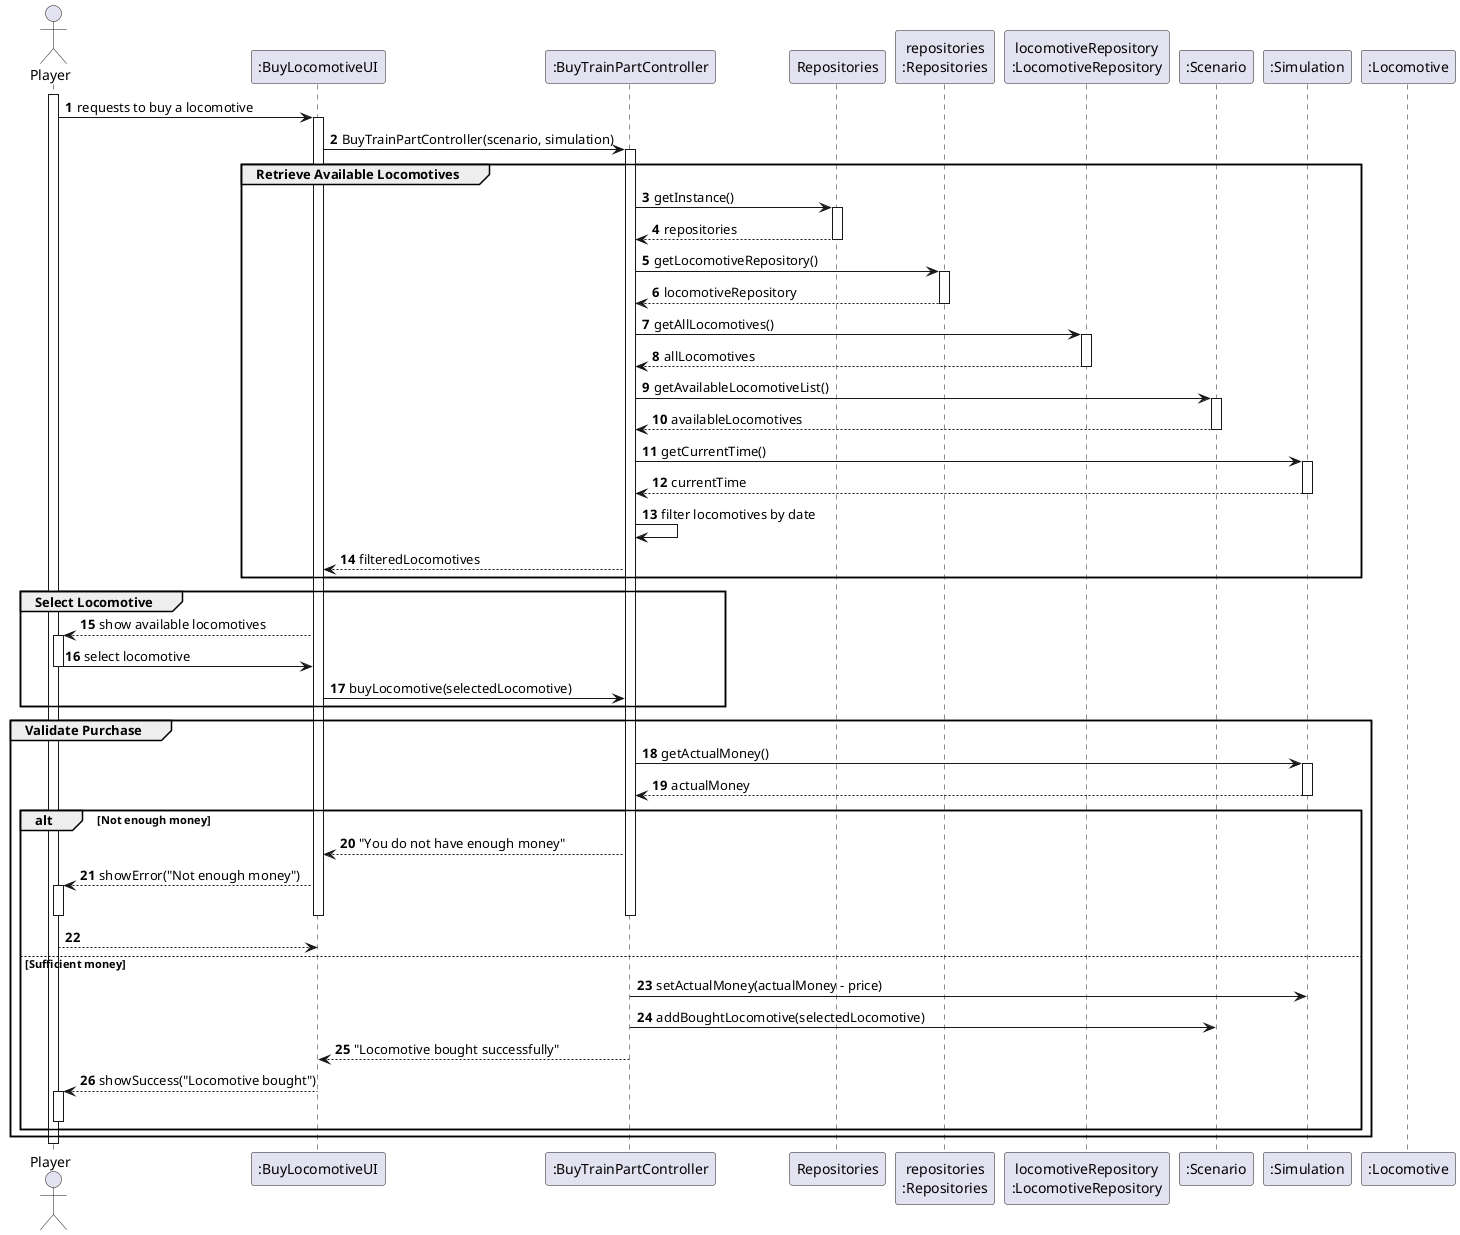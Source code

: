 @startuml
skinparam packageStyle rectangle
skinparam shadowing false
skinparam linetype ortho
autonumber

actor "Player" as PLY
participant ":BuyLocomotiveUI" as UI
participant ":BuyTrainPartController" as CTRL
participant "Repositories" as REPOS
participant "repositories\n:Repositories" as REPOS_INST
participant "locomotiveRepository\n:LocomotiveRepository" as LOC_REP_INST
participant ":Scenario" as SCENARIO
participant ":Simulation" as SIMULATION
participant ":Locomotive" as LOCOMOTIVE

activate PLY
    PLY -> UI : requests to buy a locomotive
    activate UI
    UI -> CTRL : BuyTrainPartController(scenario, simulation)
    activate CTRL

        group Retrieve Available Locomotives
            CTRL -> REPOS : getInstance()
            activate REPOS
            REPOS --> CTRL : repositories
            deactivate REPOS

            CTRL -> REPOS_INST : getLocomotiveRepository()
            activate REPOS_INST
            REPOS_INST --> CTRL : locomotiveRepository
            deactivate REPOS_INST

            CTRL -> LOC_REP_INST : getAllLocomotives()
            activate LOC_REP_INST
            LOC_REP_INST --> CTRL : allLocomotives
            deactivate LOC_REP_INST

            CTRL -> SCENARIO : getAvailableLocomotiveList()
            activate SCENARIO
                SCENARIO --> CTRL : availableLocomotives
            deactivate SCENARIO

            CTRL -> SIMULATION : getCurrentTime()
            activate SIMULATION
                SIMULATION --> CTRL : currentTime
            deactivate SIMULATION

            CTRL -> CTRL : filter locomotives by date
            CTRL --> UI : filteredLocomotives
        end

        group Select Locomotive
            UI --> PLY : show available locomotives
            activate PLY
            PLY -> UI : select locomotive
            deactivate PLY
            UI -> CTRL : buyLocomotive(selectedLocomotive)
        end

        group Validate Purchase
            CTRL -> SIMULATION : getActualMoney()
            activate SIMULATION
                SIMULATION --> CTRL : actualMoney
            deactivate SIMULATION

            alt Not enough money
                CTRL --> UI : "You do not have enough money"
                UI --> PLY : showError("Not enough money")
                activate PLY
                deactivate PLY
                deactivate CTRL
                deactivate UI
                return
            else Sufficient money
                CTRL -> SIMULATION : setActualMoney(actualMoney - price)
                CTRL -> SCENARIO : addBoughtLocomotive(selectedLocomotive)
                CTRL --> UI : "Locomotive bought successfully"
                UI --> PLY : showSuccess("Locomotive bought")
                activate PLY
                deactivate PLY
            end
        end

    deactivate CTRL
deactivate UI
deactivate PLY
@enduml